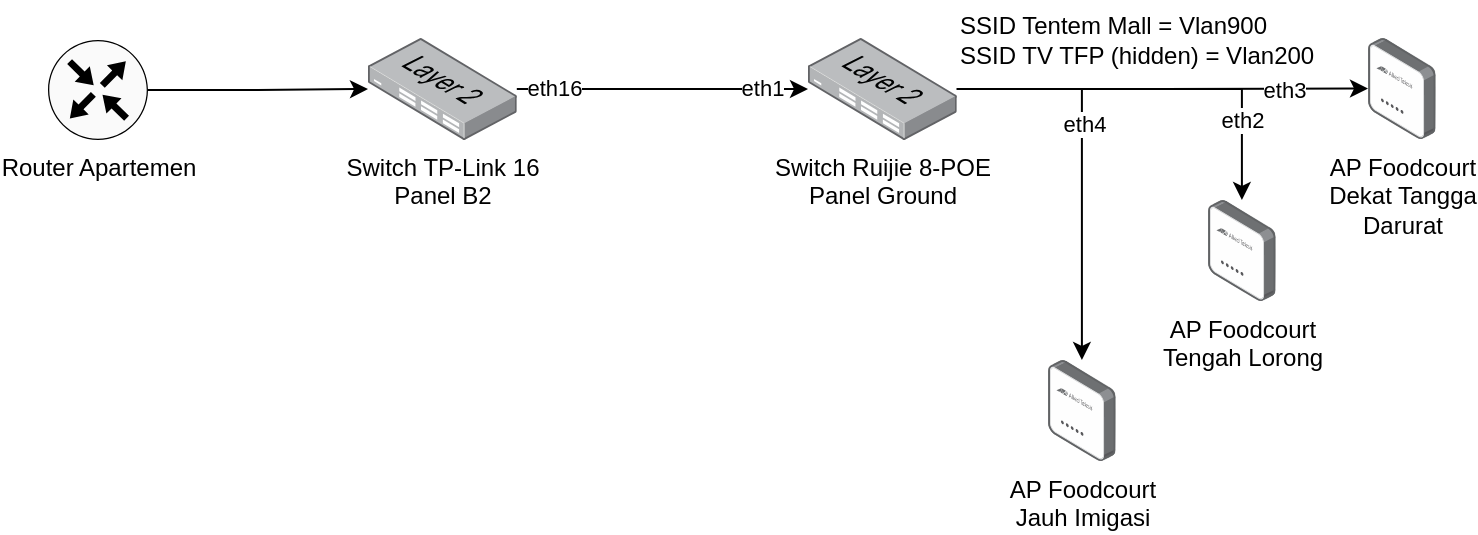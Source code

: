 <mxfile version="28.2.5">
  <diagram name="Page-1" id="1DoBoviO6TXx1nHWv0JE">
    <mxGraphModel dx="758" dy="673" grid="1" gridSize="10" guides="1" tooltips="1" connect="1" arrows="1" fold="1" page="1" pageScale="1" pageWidth="1169" pageHeight="827" math="0" shadow="0">
      <root>
        <mxCell id="0" />
        <mxCell id="1" parent="0" />
        <mxCell id="b9TtZdQ1K0WwrwXwQuG9-6" value="" style="edgeStyle=orthogonalEdgeStyle;rounded=0;orthogonalLoop=1;jettySize=auto;html=1;" edge="1" parent="1" source="b9TtZdQ1K0WwrwXwQuG9-1" target="b9TtZdQ1K0WwrwXwQuG9-5">
          <mxGeometry relative="1" as="geometry" />
        </mxCell>
        <mxCell id="b9TtZdQ1K0WwrwXwQuG9-16" value="eth16" style="edgeLabel;html=1;align=center;verticalAlign=middle;resizable=0;points=[];" vertex="1" connectable="0" parent="b9TtZdQ1K0WwrwXwQuG9-6">
          <mxGeometry x="-0.756" relative="1" as="geometry">
            <mxPoint y="-1" as="offset" />
          </mxGeometry>
        </mxCell>
        <mxCell id="b9TtZdQ1K0WwrwXwQuG9-17" value="eth1" style="edgeLabel;html=1;align=center;verticalAlign=middle;resizable=0;points=[];" vertex="1" connectable="0" parent="b9TtZdQ1K0WwrwXwQuG9-6">
          <mxGeometry x="0.676" y="-6" relative="1" as="geometry">
            <mxPoint y="-7" as="offset" />
          </mxGeometry>
        </mxCell>
        <mxCell id="b9TtZdQ1K0WwrwXwQuG9-1" value="Switch TP-Link 16&lt;div&gt;Panel B2&lt;/div&gt;" style="image;points=[];aspect=fixed;html=1;align=center;shadow=0;dashed=0;image=img/lib/allied_telesis/switch/Switch_24_port_L2.svg;" vertex="1" parent="1">
          <mxGeometry x="200" y="79" width="74.4" height="51" as="geometry" />
        </mxCell>
        <mxCell id="b9TtZdQ1K0WwrwXwQuG9-4" value="" style="edgeStyle=orthogonalEdgeStyle;rounded=0;orthogonalLoop=1;jettySize=auto;html=1;" edge="1" parent="1" source="b9TtZdQ1K0WwrwXwQuG9-2" target="b9TtZdQ1K0WwrwXwQuG9-1">
          <mxGeometry relative="1" as="geometry" />
        </mxCell>
        <mxCell id="b9TtZdQ1K0WwrwXwQuG9-2" value="Router Apartemen" style="sketch=0;points=[[0.5,0,0],[1,0.5,0],[0.5,1,0],[0,0.5,0],[0.145,0.145,0],[0.856,0.145,0],[0.855,0.856,0],[0.145,0.855,0]];verticalLabelPosition=bottom;html=1;verticalAlign=top;aspect=fixed;align=center;pointerEvents=1;shape=mxgraph.cisco19.rect;prIcon=router;fillColor=#FAFAFA;strokeColor=light-dark(#000000,#000000);" vertex="1" parent="1">
          <mxGeometry x="40" y="80" width="50" height="50" as="geometry" />
        </mxCell>
        <mxCell id="b9TtZdQ1K0WwrwXwQuG9-3" value="AP Foodcourt&lt;div&gt;Dekat Tangga&lt;/div&gt;&lt;div&gt;Darurat&lt;/div&gt;" style="image;points=[];aspect=fixed;html=1;align=center;shadow=0;dashed=0;image=img/lib/allied_telesis/wireless/Access_Point_Indoor.svg;" vertex="1" parent="1">
          <mxGeometry x="700" y="79" width="33.85" height="50.5" as="geometry" />
        </mxCell>
        <mxCell id="b9TtZdQ1K0WwrwXwQuG9-7" value="" style="edgeStyle=orthogonalEdgeStyle;rounded=0;orthogonalLoop=1;jettySize=auto;html=1;" edge="1" parent="1" source="b9TtZdQ1K0WwrwXwQuG9-5" target="b9TtZdQ1K0WwrwXwQuG9-3">
          <mxGeometry relative="1" as="geometry" />
        </mxCell>
        <mxCell id="b9TtZdQ1K0WwrwXwQuG9-19" value="eth3" style="edgeLabel;html=1;align=center;verticalAlign=middle;resizable=0;points=[];" vertex="1" connectable="0" parent="b9TtZdQ1K0WwrwXwQuG9-7">
          <mxGeometry x="0.614" y="-5" relative="1" as="geometry">
            <mxPoint x="-2" y="-5" as="offset" />
          </mxGeometry>
        </mxCell>
        <mxCell id="b9TtZdQ1K0WwrwXwQuG9-10" style="edgeStyle=orthogonalEdgeStyle;rounded=0;orthogonalLoop=1;jettySize=auto;html=1;" edge="1" parent="1" source="b9TtZdQ1K0WwrwXwQuG9-5" target="b9TtZdQ1K0WwrwXwQuG9-8">
          <mxGeometry relative="1" as="geometry" />
        </mxCell>
        <mxCell id="b9TtZdQ1K0WwrwXwQuG9-18" value="eth2" style="edgeLabel;html=1;align=center;verticalAlign=middle;resizable=0;points=[];" vertex="1" connectable="0" parent="b9TtZdQ1K0WwrwXwQuG9-10">
          <mxGeometry x="0.605" y="-1" relative="1" as="geometry">
            <mxPoint x="1" y="-1" as="offset" />
          </mxGeometry>
        </mxCell>
        <mxCell id="b9TtZdQ1K0WwrwXwQuG9-11" style="edgeStyle=orthogonalEdgeStyle;rounded=0;orthogonalLoop=1;jettySize=auto;html=1;" edge="1" parent="1" source="b9TtZdQ1K0WwrwXwQuG9-5" target="b9TtZdQ1K0WwrwXwQuG9-9">
          <mxGeometry relative="1" as="geometry" />
        </mxCell>
        <mxCell id="b9TtZdQ1K0WwrwXwQuG9-20" value="eth4" style="edgeLabel;html=1;align=center;verticalAlign=middle;resizable=0;points=[];" vertex="1" connectable="0" parent="b9TtZdQ1K0WwrwXwQuG9-11">
          <mxGeometry x="-0.196" relative="1" as="geometry">
            <mxPoint x="1" as="offset" />
          </mxGeometry>
        </mxCell>
        <mxCell id="b9TtZdQ1K0WwrwXwQuG9-5" value="Switch Ruijie 8-POE&lt;div&gt;Panel Ground&lt;/div&gt;" style="image;points=[];aspect=fixed;html=1;align=center;shadow=0;dashed=0;image=img/lib/allied_telesis/switch/Switch_24_port_L2.svg;" vertex="1" parent="1">
          <mxGeometry x="420" y="79" width="74.4" height="51" as="geometry" />
        </mxCell>
        <mxCell id="b9TtZdQ1K0WwrwXwQuG9-8" value="AP Foodcourt&lt;div&gt;Tengah Lorong&lt;/div&gt;" style="image;points=[];aspect=fixed;html=1;align=center;shadow=0;dashed=0;image=img/lib/allied_telesis/wireless/Access_Point_Indoor.svg;" vertex="1" parent="1">
          <mxGeometry x="620" y="160" width="33.85" height="50.5" as="geometry" />
        </mxCell>
        <mxCell id="b9TtZdQ1K0WwrwXwQuG9-9" value="AP Foodcourt&lt;div&gt;Jauh Imigasi&lt;/div&gt;" style="image;points=[];aspect=fixed;html=1;align=center;shadow=0;dashed=0;image=img/lib/allied_telesis/wireless/Access_Point_Indoor.svg;" vertex="1" parent="1">
          <mxGeometry x="540" y="240" width="33.85" height="50.5" as="geometry" />
        </mxCell>
        <mxCell id="b9TtZdQ1K0WwrwXwQuG9-13" value="SSID Tentem Mall = Vlan900&lt;div&gt;SSID TV TFP (hidden) = Vlan200&lt;/div&gt;" style="text;html=1;align=left;verticalAlign=middle;whiteSpace=wrap;rounded=0;" vertex="1" parent="1">
          <mxGeometry x="494.4" y="60" width="190" height="40" as="geometry" />
        </mxCell>
      </root>
    </mxGraphModel>
  </diagram>
</mxfile>
